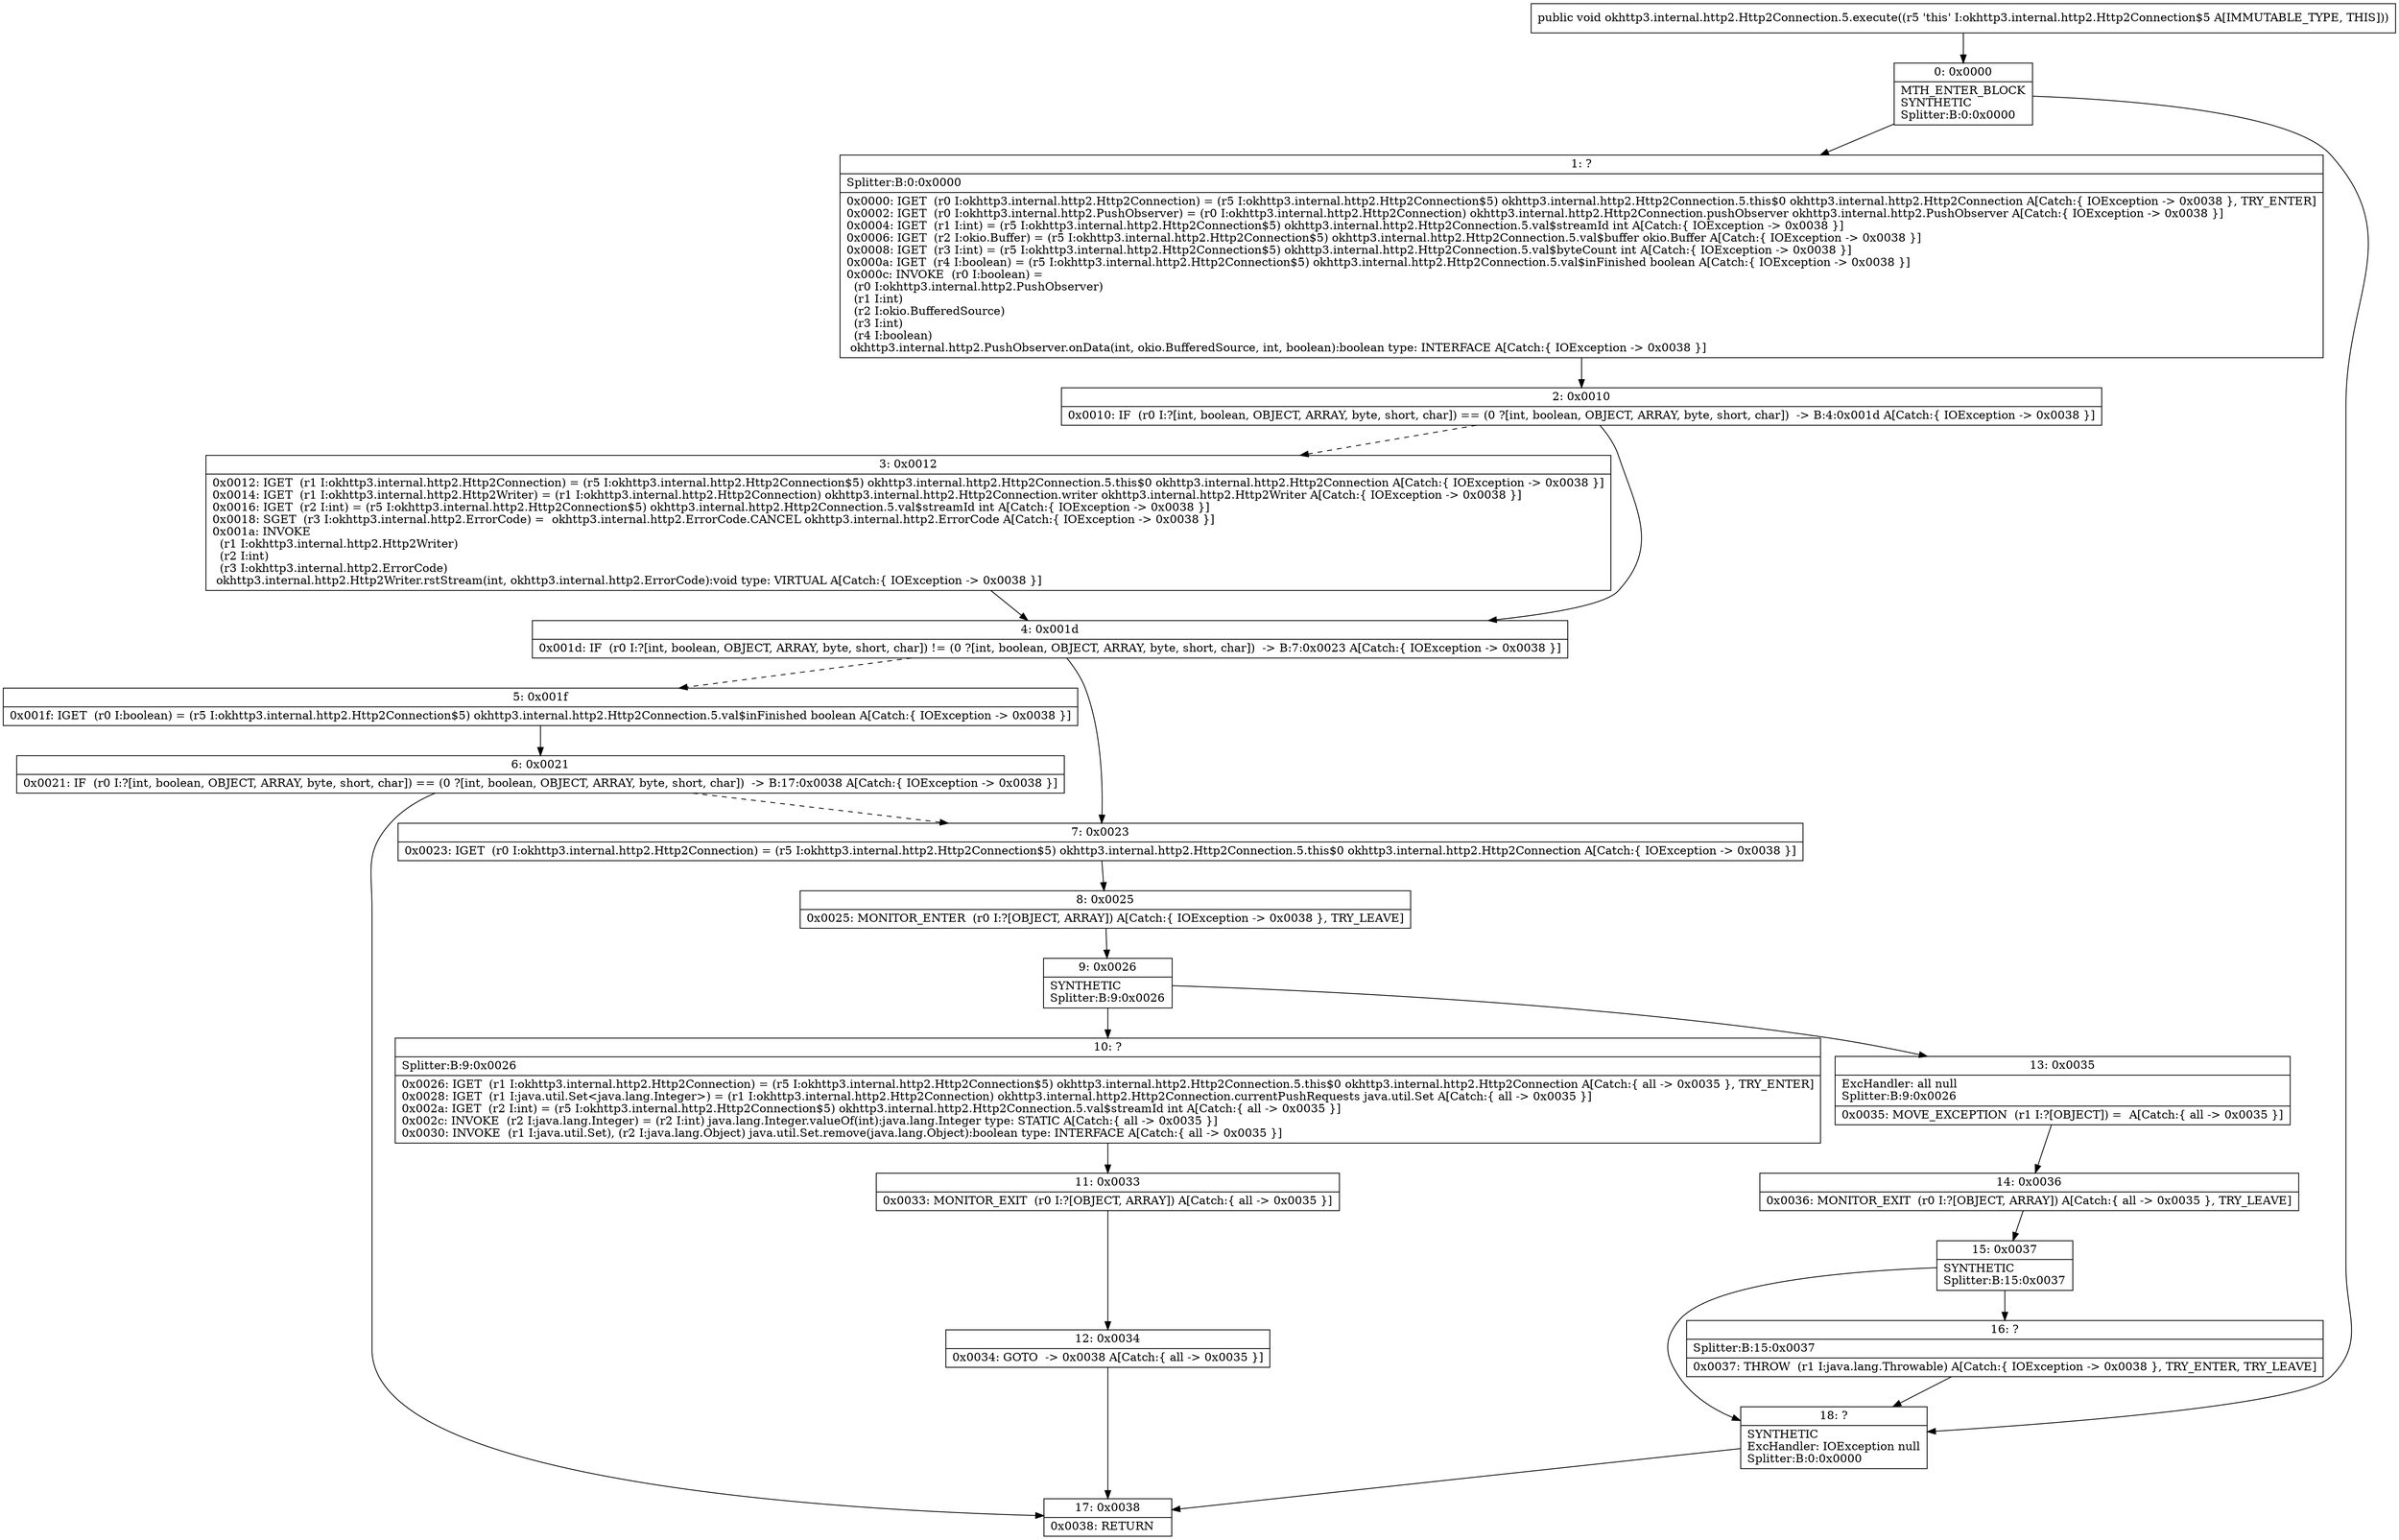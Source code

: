 digraph "CFG forokhttp3.internal.http2.Http2Connection.5.execute()V" {
Node_0 [shape=record,label="{0\:\ 0x0000|MTH_ENTER_BLOCK\lSYNTHETIC\lSplitter:B:0:0x0000\l}"];
Node_1 [shape=record,label="{1\:\ ?|Splitter:B:0:0x0000\l|0x0000: IGET  (r0 I:okhttp3.internal.http2.Http2Connection) = (r5 I:okhttp3.internal.http2.Http2Connection$5) okhttp3.internal.http2.Http2Connection.5.this$0 okhttp3.internal.http2.Http2Connection A[Catch:\{ IOException \-\> 0x0038 \}, TRY_ENTER]\l0x0002: IGET  (r0 I:okhttp3.internal.http2.PushObserver) = (r0 I:okhttp3.internal.http2.Http2Connection) okhttp3.internal.http2.Http2Connection.pushObserver okhttp3.internal.http2.PushObserver A[Catch:\{ IOException \-\> 0x0038 \}]\l0x0004: IGET  (r1 I:int) = (r5 I:okhttp3.internal.http2.Http2Connection$5) okhttp3.internal.http2.Http2Connection.5.val$streamId int A[Catch:\{ IOException \-\> 0x0038 \}]\l0x0006: IGET  (r2 I:okio.Buffer) = (r5 I:okhttp3.internal.http2.Http2Connection$5) okhttp3.internal.http2.Http2Connection.5.val$buffer okio.Buffer A[Catch:\{ IOException \-\> 0x0038 \}]\l0x0008: IGET  (r3 I:int) = (r5 I:okhttp3.internal.http2.Http2Connection$5) okhttp3.internal.http2.Http2Connection.5.val$byteCount int A[Catch:\{ IOException \-\> 0x0038 \}]\l0x000a: IGET  (r4 I:boolean) = (r5 I:okhttp3.internal.http2.Http2Connection$5) okhttp3.internal.http2.Http2Connection.5.val$inFinished boolean A[Catch:\{ IOException \-\> 0x0038 \}]\l0x000c: INVOKE  (r0 I:boolean) = \l  (r0 I:okhttp3.internal.http2.PushObserver)\l  (r1 I:int)\l  (r2 I:okio.BufferedSource)\l  (r3 I:int)\l  (r4 I:boolean)\l okhttp3.internal.http2.PushObserver.onData(int, okio.BufferedSource, int, boolean):boolean type: INTERFACE A[Catch:\{ IOException \-\> 0x0038 \}]\l}"];
Node_2 [shape=record,label="{2\:\ 0x0010|0x0010: IF  (r0 I:?[int, boolean, OBJECT, ARRAY, byte, short, char]) == (0 ?[int, boolean, OBJECT, ARRAY, byte, short, char])  \-\> B:4:0x001d A[Catch:\{ IOException \-\> 0x0038 \}]\l}"];
Node_3 [shape=record,label="{3\:\ 0x0012|0x0012: IGET  (r1 I:okhttp3.internal.http2.Http2Connection) = (r5 I:okhttp3.internal.http2.Http2Connection$5) okhttp3.internal.http2.Http2Connection.5.this$0 okhttp3.internal.http2.Http2Connection A[Catch:\{ IOException \-\> 0x0038 \}]\l0x0014: IGET  (r1 I:okhttp3.internal.http2.Http2Writer) = (r1 I:okhttp3.internal.http2.Http2Connection) okhttp3.internal.http2.Http2Connection.writer okhttp3.internal.http2.Http2Writer A[Catch:\{ IOException \-\> 0x0038 \}]\l0x0016: IGET  (r2 I:int) = (r5 I:okhttp3.internal.http2.Http2Connection$5) okhttp3.internal.http2.Http2Connection.5.val$streamId int A[Catch:\{ IOException \-\> 0x0038 \}]\l0x0018: SGET  (r3 I:okhttp3.internal.http2.ErrorCode) =  okhttp3.internal.http2.ErrorCode.CANCEL okhttp3.internal.http2.ErrorCode A[Catch:\{ IOException \-\> 0x0038 \}]\l0x001a: INVOKE  \l  (r1 I:okhttp3.internal.http2.Http2Writer)\l  (r2 I:int)\l  (r3 I:okhttp3.internal.http2.ErrorCode)\l okhttp3.internal.http2.Http2Writer.rstStream(int, okhttp3.internal.http2.ErrorCode):void type: VIRTUAL A[Catch:\{ IOException \-\> 0x0038 \}]\l}"];
Node_4 [shape=record,label="{4\:\ 0x001d|0x001d: IF  (r0 I:?[int, boolean, OBJECT, ARRAY, byte, short, char]) != (0 ?[int, boolean, OBJECT, ARRAY, byte, short, char])  \-\> B:7:0x0023 A[Catch:\{ IOException \-\> 0x0038 \}]\l}"];
Node_5 [shape=record,label="{5\:\ 0x001f|0x001f: IGET  (r0 I:boolean) = (r5 I:okhttp3.internal.http2.Http2Connection$5) okhttp3.internal.http2.Http2Connection.5.val$inFinished boolean A[Catch:\{ IOException \-\> 0x0038 \}]\l}"];
Node_6 [shape=record,label="{6\:\ 0x0021|0x0021: IF  (r0 I:?[int, boolean, OBJECT, ARRAY, byte, short, char]) == (0 ?[int, boolean, OBJECT, ARRAY, byte, short, char])  \-\> B:17:0x0038 A[Catch:\{ IOException \-\> 0x0038 \}]\l}"];
Node_7 [shape=record,label="{7\:\ 0x0023|0x0023: IGET  (r0 I:okhttp3.internal.http2.Http2Connection) = (r5 I:okhttp3.internal.http2.Http2Connection$5) okhttp3.internal.http2.Http2Connection.5.this$0 okhttp3.internal.http2.Http2Connection A[Catch:\{ IOException \-\> 0x0038 \}]\l}"];
Node_8 [shape=record,label="{8\:\ 0x0025|0x0025: MONITOR_ENTER  (r0 I:?[OBJECT, ARRAY]) A[Catch:\{ IOException \-\> 0x0038 \}, TRY_LEAVE]\l}"];
Node_9 [shape=record,label="{9\:\ 0x0026|SYNTHETIC\lSplitter:B:9:0x0026\l}"];
Node_10 [shape=record,label="{10\:\ ?|Splitter:B:9:0x0026\l|0x0026: IGET  (r1 I:okhttp3.internal.http2.Http2Connection) = (r5 I:okhttp3.internal.http2.Http2Connection$5) okhttp3.internal.http2.Http2Connection.5.this$0 okhttp3.internal.http2.Http2Connection A[Catch:\{ all \-\> 0x0035 \}, TRY_ENTER]\l0x0028: IGET  (r1 I:java.util.Set\<java.lang.Integer\>) = (r1 I:okhttp3.internal.http2.Http2Connection) okhttp3.internal.http2.Http2Connection.currentPushRequests java.util.Set A[Catch:\{ all \-\> 0x0035 \}]\l0x002a: IGET  (r2 I:int) = (r5 I:okhttp3.internal.http2.Http2Connection$5) okhttp3.internal.http2.Http2Connection.5.val$streamId int A[Catch:\{ all \-\> 0x0035 \}]\l0x002c: INVOKE  (r2 I:java.lang.Integer) = (r2 I:int) java.lang.Integer.valueOf(int):java.lang.Integer type: STATIC A[Catch:\{ all \-\> 0x0035 \}]\l0x0030: INVOKE  (r1 I:java.util.Set), (r2 I:java.lang.Object) java.util.Set.remove(java.lang.Object):boolean type: INTERFACE A[Catch:\{ all \-\> 0x0035 \}]\l}"];
Node_11 [shape=record,label="{11\:\ 0x0033|0x0033: MONITOR_EXIT  (r0 I:?[OBJECT, ARRAY]) A[Catch:\{ all \-\> 0x0035 \}]\l}"];
Node_12 [shape=record,label="{12\:\ 0x0034|0x0034: GOTO  \-\> 0x0038 A[Catch:\{ all \-\> 0x0035 \}]\l}"];
Node_13 [shape=record,label="{13\:\ 0x0035|ExcHandler: all null\lSplitter:B:9:0x0026\l|0x0035: MOVE_EXCEPTION  (r1 I:?[OBJECT]) =  A[Catch:\{ all \-\> 0x0035 \}]\l}"];
Node_14 [shape=record,label="{14\:\ 0x0036|0x0036: MONITOR_EXIT  (r0 I:?[OBJECT, ARRAY]) A[Catch:\{ all \-\> 0x0035 \}, TRY_LEAVE]\l}"];
Node_15 [shape=record,label="{15\:\ 0x0037|SYNTHETIC\lSplitter:B:15:0x0037\l}"];
Node_16 [shape=record,label="{16\:\ ?|Splitter:B:15:0x0037\l|0x0037: THROW  (r1 I:java.lang.Throwable) A[Catch:\{ IOException \-\> 0x0038 \}, TRY_ENTER, TRY_LEAVE]\l}"];
Node_17 [shape=record,label="{17\:\ 0x0038|0x0038: RETURN   \l}"];
Node_18 [shape=record,label="{18\:\ ?|SYNTHETIC\lExcHandler: IOException null\lSplitter:B:0:0x0000\l}"];
MethodNode[shape=record,label="{public void okhttp3.internal.http2.Http2Connection.5.execute((r5 'this' I:okhttp3.internal.http2.Http2Connection$5 A[IMMUTABLE_TYPE, THIS])) }"];
MethodNode -> Node_0;
Node_0 -> Node_1;
Node_0 -> Node_18;
Node_1 -> Node_2;
Node_2 -> Node_3[style=dashed];
Node_2 -> Node_4;
Node_3 -> Node_4;
Node_4 -> Node_5[style=dashed];
Node_4 -> Node_7;
Node_5 -> Node_6;
Node_6 -> Node_7[style=dashed];
Node_6 -> Node_17;
Node_7 -> Node_8;
Node_8 -> Node_9;
Node_9 -> Node_10;
Node_9 -> Node_13;
Node_10 -> Node_11;
Node_11 -> Node_12;
Node_12 -> Node_17;
Node_13 -> Node_14;
Node_14 -> Node_15;
Node_15 -> Node_16;
Node_15 -> Node_18;
Node_16 -> Node_18;
Node_18 -> Node_17;
}


